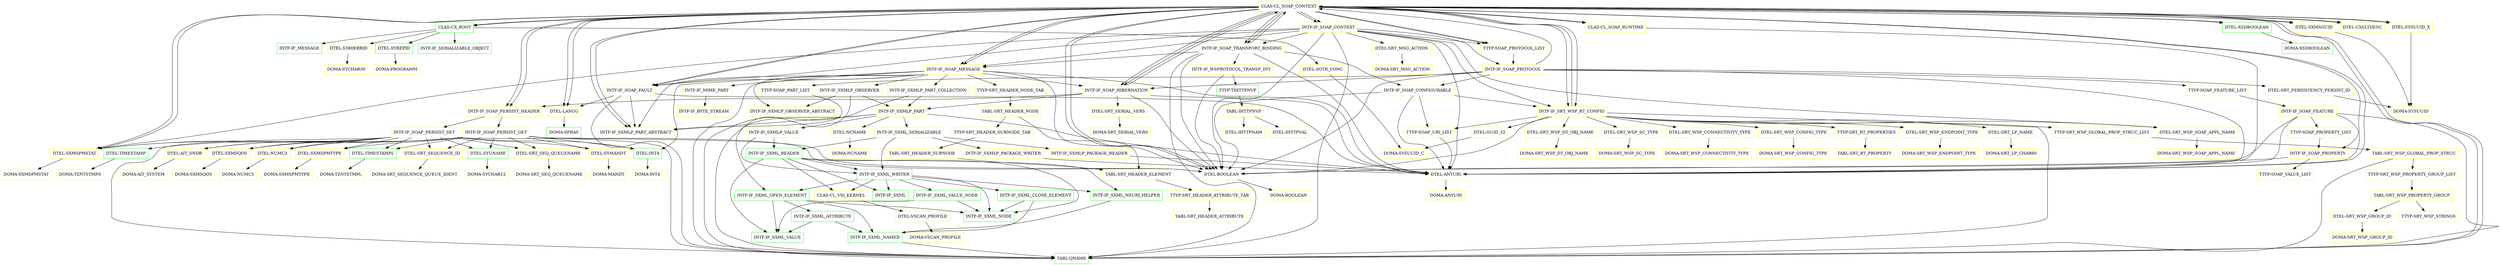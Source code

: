 digraph G {
  "CLAS-CL_SOAP_CONTEXT" [shape=box,color=yellow];
  "INTF-IF_SRT_WSP_RT_CONFIG" [shape=box,color=yellow,URL="./INTF_IF_SRT_WSP_RT_CONFIG.html"];
  "CLAS-CL_SOAP_CONTEXT" [shape=box,color=yellow,URL="./CLAS_CL_SOAP_CONTEXT.html"];
  "CLAS-CX_ROOT" [shape=box,color=green,URL="./CLAS_CX_ROOT.html"];
  "INTF-IF_SERIALIZABLE_OBJECT" [shape=box,color=green,URL="./INTF_IF_SERIALIZABLE_OBJECT.html"];
  "INTF-IF_MESSAGE" [shape=box,color=green,URL="./INTF_IF_MESSAGE.html"];
  "DTEL-SYREPID" [shape=box,color=green,URL="./DTEL_SYREPID.html"];
  "DOMA-PROGRAMM" [shape=box,color=yellow,URL="./DOMA_PROGRAMM.html"];
  "DTEL-S380ERRID" [shape=box,color=yellow,URL="./DTEL_S380ERRID.html"];
  "DOMA-SYCHAR30" [shape=box,color=yellow,URL="./DOMA_SYCHAR30.html"];
  "DTEL-SOTR_CONC" [shape=box,color=yellow,URL="./DTEL_SOTR_CONC.html"];
  "DOMA-SYSUUID_C" [shape=box,color=yellow,URL="./DOMA_SYSUUID_C.html"];
  "INTF-IF_SXMLP_PART_ABSTRACT" [shape=box,color=yellow,URL="./INTF_IF_SXMLP_PART_ABSTRACT.html"];
  "INTF-IF_SOAP_TRANSPORT_BINDING" [shape=box,color=yellow,URL="./INTF_IF_SOAP_TRANSPORT_BINDING.html"];
  "INTF-IF_WSPROTOCOL_TRANSP_INT" [shape=box,color=yellow,URL="./INTF_IF_WSPROTOCOL_TRANSP_INT.html"];
  "TTYP-TIHTTPNVP" [shape=box,color=green,URL="./TTYP_TIHTTPNVP.html"];
  "TABL-IHTTPNVP" [shape=box,color=yellow,URL="./TABL_IHTTPNVP.html"];
  "DTEL-IHTTPVAL" [shape=box,color=yellow,URL="./DTEL_IHTTPVAL.html"];
  "DTEL-IHTTPNAM" [shape=box,color=yellow,URL="./DTEL_IHTTPNAM.html"];
  "DTEL-BOOLEAN" [shape=box,color=yellow,URL="./DTEL_BOOLEAN.html"];
  "DOMA-BOOLEAN" [shape=box,color=yellow,URL="./DOMA_BOOLEAN.html"];
  "INTF-IF_SOAP_MESSAGE" [shape=box,color=yellow,URL="./INTF_IF_SOAP_MESSAGE.html"];
  "INTF-IF_SOAP_HIBERNATION" [shape=box,color=yellow,URL="./INTF_IF_SOAP_HIBERNATION.html"];
  "INTF-IF_SOAP_PERSIST_HEADER" [shape=box,color=yellow,URL="./INTF_IF_SOAP_PERSIST_HEADER.html"];
  "INTF-IF_SOAP_PERSIST_SET" [shape=box,color=yellow,URL="./INTF_IF_SOAP_PERSIST_SET.html"];
  "DTEL-INT4" [shape=box,color=green,URL="./DTEL_INT4.html"];
  "DOMA-INT4" [shape=box,color=yellow,URL="./DOMA_INT4.html"];
  "DTEL-NUMC3" [shape=box,color=yellow,URL="./DTEL_NUMC3.html"];
  "DOMA-NUMC3" [shape=box,color=yellow,URL="./DOMA_NUMC3.html"];
  "DTEL-TIMESTAMP" [shape=box,color=green,URL="./DTEL_TIMESTAMP.html"];
  "DOMA-TZNTSTMPS" [shape=box,color=yellow,URL="./DOMA_TZNTSTMPS.html"];
  "DTEL-SRT_SEQUENCE_ID" [shape=box,color=yellow,URL="./DTEL_SRT_SEQUENCE_ID.html"];
  "DOMA-SRT_SEQUENCE_QUEUE_IDENT" [shape=box,color=yellow,URL="./DOMA_SRT_SEQUENCE_QUEUE_IDENT.html"];
  "DTEL-SYUNAME" [shape=box,color=green,URL="./DTEL_SYUNAME.html"];
  "DOMA-SYCHAR12" [shape=box,color=yellow,URL="./DOMA_SYCHAR12.html"];
  "DTEL-SRT_SEQ_QUEUENAME" [shape=box,color=yellow,URL="./DTEL_SRT_SEQ_QUEUENAME.html"];
  "DOMA-SRT_SEQ_QUEUENAME" [shape=box,color=yellow,URL="./DOMA_SRT_SEQ_QUEUENAME.html"];
  "DTEL-SYMANDT" [shape=box,color=yellow,URL="./DTEL_SYMANDT.html"];
  "DOMA-MANDT" [shape=box,color=yellow,URL="./DOMA_MANDT.html"];
  "DTEL-AIT_SNDR" [shape=box,color=yellow,URL="./DTEL_AIT_SNDR.html"];
  "DOMA-AIT_SYSTEM" [shape=box,color=yellow,URL="./DOMA_AIT_SYSTEM.html"];
  "DTEL-SXMSQOS" [shape=box,color=yellow,URL="./DTEL_SXMSQOS.html"];
  "DOMA-SXMSQOS" [shape=box,color=yellow,URL="./DOMA_SXMSQOS.html"];
  "TABL-QNAME" [shape=box,color=green,URL="./TABL_QNAME.html"];
  "DTEL-SXMSPMTYPE" [shape=box,color=yellow,URL="./DTEL_SXMSPMTYPE.html"];
  "DOMA-SXMSPMTYPE" [shape=box,color=yellow,URL="./DOMA_SXMSPMTYPE.html"];
  "DTEL-SXMSPMSTAT" [shape=box,color=yellow,URL="./DTEL_SXMSPMSTAT.html"];
  "DOMA-SXMSPMSTAT" [shape=box,color=yellow,URL="./DOMA_SXMSPMSTAT.html"];
  "DTEL-TIMESTAMPL" [shape=box,color=green,URL="./DTEL_TIMESTAMPL.html"];
  "DOMA-TZNTSTMPL" [shape=box,color=yellow,URL="./DOMA_TZNTSTMPL.html"];
  "INTF-IF_SOAP_PERSIST_GET" [shape=box,color=yellow,URL="./INTF_IF_SOAP_PERSIST_GET.html"];
  "INTF-IF_SXMLP_PART" [shape=box,color=yellow,URL="./INTF_IF_SXMLP_PART.html"];
  "INTF-IF_SXML_SERIALIZABLE" [shape=box,color=yellow,URL="./INTF_IF_SXML_SERIALIZABLE.html"];
  "INTF-IF_SXMLP_PACKAGE_READER" [shape=box,color=yellow,URL="./INTF_IF_SXMLP_PACKAGE_READER.html"];
  "DTEL-ANYURI" [shape=box,color=yellow,URL="./DTEL_ANYURI.html"];
  "DOMA-ANYURI" [shape=box,color=yellow,URL="./DOMA_ANYURI.html"];
  "INTF-IF_SXML_READER" [shape=box,color=green,URL="./INTF_IF_SXML_READER.html"];
  "CLAS-CL_VSI_KERNEL" [shape=box,color=yellow,URL="./CLAS_CL_VSI_KERNEL.html"];
  "DTEL-VSCAN_PROFILE" [shape=box,color=yellow,URL="./DTEL_VSCAN_PROFILE.html"];
  "DOMA-VSCAN_PROFILE" [shape=box,color=yellow,URL="./DOMA_VSCAN_PROFILE.html"];
  "INTF-IF_SXML_WRITER" [shape=box,color=green,URL="./INTF_IF_SXML_WRITER.html"];
  "INTF-IF_SXML_NODE" [shape=box,color=green,URL="./INTF_IF_SXML_NODE.html"];
  "INTF-IF_SXML_CLOSE_ELEMENT" [shape=box,color=green,URL="./INTF_IF_SXML_CLOSE_ELEMENT.html"];
  "INTF-IF_SXML_NAMED" [shape=box,color=green,URL="./INTF_IF_SXML_NAMED.html"];
  "INTF-IF_SXML_VALUE_NODE" [shape=box,color=green,URL="./INTF_IF_SXML_VALUE_NODE.html"];
  "INTF-IF_SXML_VALUE" [shape=box,color=green,URL="./INTF_IF_SXML_VALUE.html"];
  "INTF-IF_SXML_OPEN_ELEMENT" [shape=box,color=green,URL="./INTF_IF_SXML_OPEN_ELEMENT.html"];
  "INTF-IF_SXML_ATTRIBUTE" [shape=box,color=green,URL="./INTF_IF_SXML_ATTRIBUTE.html"];
  "INTF-IF_SXML_NSURI_HELPER" [shape=box,color=green,URL="./INTF_IF_SXML_NSURI_HELPER.html"];
  "INTF-IF_SXML" [shape=box,color=green,URL="./INTF_IF_SXML.html"];
  "INTF-IF_SXMLP_PACKAGE_WRITER" [shape=box,color=yellow,URL="./INTF_IF_SXMLP_PACKAGE_WRITER.html"];
  "INTF-IF_SXMLP_VALUE" [shape=box,color=yellow,URL="./INTF_IF_SXMLP_VALUE.html"];
  "DTEL-NCNAME" [shape=box,color=yellow,URL="./DTEL_NCNAME.html"];
  "DOMA-NCNAME" [shape=box,color=yellow,URL="./DOMA_NCNAME.html"];
  "DTEL-SRT_SERIAL_VERS" [shape=box,color=yellow,URL="./DTEL_SRT_SERIAL_VERS.html"];
  "DOMA-SRT_SERIAL_VERS" [shape=box,color=yellow,URL="./DOMA_SRT_SERIAL_VERS.html"];
  "INTF-IF_SXMLP_PART_COLLECTION" [shape=box,color=yellow,URL="./INTF_IF_SXMLP_PART_COLLECTION.html"];
  "INTF-IF_SXMLP_OBSERVER_ABSTRACT" [shape=box,color=yellow,URL="./INTF_IF_SXMLP_OBSERVER_ABSTRACT.html"];
  "INTF-IF_SOAP_FAULT" [shape=box,color=yellow,URL="./INTF_IF_SOAP_FAULT.html"];
  "DTEL-LANGU" [shape=box,color=yellow,URL="./DTEL_LANGU.html"];
  "DOMA-SPRAS" [shape=box,color=green,URL="./DOMA_SPRAS.html"];
  "INTF-IF_MIME_PART" [shape=box,color=yellow,URL="./INTF_IF_MIME_PART.html"];
  "INTF-IF_BYTE_STREAM" [shape=box,color=yellow,URL="./INTF_IF_BYTE_STREAM.html"];
  "INTF-IF_SXMLP_OBSERVER" [shape=box,color=yellow,URL="./INTF_IF_SXMLP_OBSERVER.html"];
  "TTYP-SRT_HEADER_NODE_TAB" [shape=box,color=yellow,URL="./TTYP_SRT_HEADER_NODE_TAB.html"];
  "TABL-SRT_HEADER_NODE" [shape=box,color=yellow,URL="./TABL_SRT_HEADER_NODE.html"];
  "TTYP-SRT_HEADER_SUBNODE_TAB" [shape=box,color=yellow,URL="./TTYP_SRT_HEADER_SUBNODE_TAB.html"];
  "TABL-SRT_HEADER_SUBNODE" [shape=box,color=yellow,URL="./TABL_SRT_HEADER_SUBNODE.html"];
  "TABL-SRT_HEADER_ELEMENT" [shape=box,color=yellow,URL="./TABL_SRT_HEADER_ELEMENT.html"];
  "TTYP-SRT_HEADER_ATTRIBUTE_TAB" [shape=box,color=yellow,URL="./TTYP_SRT_HEADER_ATTRIBUTE_TAB.html"];
  "TABL-SRT_HEADER_ATTRIBUTE" [shape=box,color=yellow,URL="./TABL_SRT_HEADER_ATTRIBUTE.html"];
  "INTF-IF_SOAP_CONFIGURABLE" [shape=box,color=yellow,URL="./INTF_IF_SOAP_CONFIGURABLE.html"];
  "TTYP-SOAP_URI_LIST" [shape=box,color=yellow,URL="./TTYP_SOAP_URI_LIST.html"];
  "INTF-IF_SOAP_CONTEXT" [shape=box,color=yellow,URL="./INTF_IF_SOAP_CONTEXT.html"];
  "INTF-IF_SOAP_PROTOCOL" [shape=box,color=yellow,URL="./INTF_IF_SOAP_PROTOCOL.html"];
  "DTEL-SRT_PERSISTENCY_PERSIST_ID" [shape=box,color=yellow,URL="./DTEL_SRT_PERSISTENCY_PERSIST_ID.html"];
  "DOMA-SYSUUID" [shape=box,color=yellow,URL="./DOMA_SYSUUID.html"];
  "TTYP-SOAP_PART_LIST" [shape=box,color=yellow,URL="./TTYP_SOAP_PART_LIST.html"];
  "TTYP-SOAP_FEATURE_LIST" [shape=box,color=yellow,URL="./TTYP_SOAP_FEATURE_LIST.html"];
  "INTF-IF_SOAP_FEATURE" [shape=box,color=yellow,URL="./INTF_IF_SOAP_FEATURE.html"];
  "INTF-IF_SOAP_PROPERTY" [shape=box,color=yellow,URL="./INTF_IF_SOAP_PROPERTY.html"];
  "TTYP-SOAP_VALUE_LIST" [shape=box,color=yellow,URL="./TTYP_SOAP_VALUE_LIST.html"];
  "TTYP-SOAP_PROPERTY_LIST" [shape=box,color=yellow,URL="./TTYP_SOAP_PROPERTY_LIST.html"];
  "DTEL-SRT_WSP_SOAP_APPL_NAME" [shape=box,color=yellow,URL="./DTEL_SRT_WSP_SOAP_APPL_NAME.html"];
  "DOMA-SRT_WSP_SOAP_APPL_NAME" [shape=box,color=yellow,URL="./DOMA_SRT_WSP_SOAP_APPL_NAME.html"];
  "TTYP-SOAP_PROTOCOL_LIST" [shape=box,color=yellow,URL="./TTYP_SOAP_PROTOCOL_LIST.html"];
  "DTEL-SRT_MSG_ACTION" [shape=box,color=yellow,URL="./DTEL_SRT_MSG_ACTION.html"];
  "DOMA-SRT_MSG_ACTION" [shape=box,color=yellow,URL="./DOMA_SRT_MSG_ACTION.html"];
  "CLAS-CL_SOAP_RUNTIME" [shape=box,color=yellow,URL="./CLAS_CL_SOAP_RUNTIME.html"];
  "DTEL-XSDBOOLEAN" [shape=box,color=green,URL="./DTEL_XSDBOOLEAN.html"];
  "DOMA-XSDBOOLEAN" [shape=box,color=green,URL="./DOMA_XSDBOOLEAN.html"];
  "DTEL-SXMSGUID" [shape=box,color=yellow,URL="./DTEL_SXMSGUID.html"];
  "DTEL-SYSUUID_X" [shape=box,color=yellow,URL="./DTEL_SYSUUID_X.html"];
  "DTEL-CXSLTDESC" [shape=box,color=yellow,URL="./DTEL_CXSLTDESC.html"];
  "TTYP-SRT_WSP_GLOBAL_PROP_STRUC_LIST" [shape=box,color=yellow,URL="./TTYP_SRT_WSP_GLOBAL_PROP_STRUC_LIST.html"];
  "TABL-SRT_WSP_GLOBAL_PROP_STRUC" [shape=box,color=yellow,URL="./TABL_SRT_WSP_GLOBAL_PROP_STRUC.html"];
  "TTYP-SRT_WSP_PROPERTY_GROUP_LIST" [shape=box,color=yellow,URL="./TTYP_SRT_WSP_PROPERTY_GROUP_LIST.html"];
  "TABL-SRT_WSP_PROPERTY_GROUP" [shape=box,color=yellow,URL="./TABL_SRT_WSP_PROPERTY_GROUP.html"];
  "TTYP-SRT_WSP_STRINGS" [shape=box,color=yellow,URL="./TTYP_SRT_WSP_STRINGS.html"];
  "DTEL-SRT_WSP_GROUP_ID" [shape=box,color=yellow,URL="./DTEL_SRT_WSP_GROUP_ID.html"];
  "DOMA-SRT_WSP_GROUP_ID" [shape=box,color=yellow,URL="./DOMA_SRT_WSP_GROUP_ID.html"];
  "TTYP-SRT_RT_PROPERTIES" [shape=box,color=yellow,URL="./TTYP_SRT_RT_PROPERTIES.html"];
  "TABL-SRT_RT_PROPERTY" [shape=box,color=yellow,URL="./TABL_SRT_RT_PROPERTY.html"];
  "DTEL-SRT_WSP_ENDPOINT_TYPE" [shape=box,color=yellow,URL="./DTEL_SRT_WSP_ENDPOINT_TYPE.html"];
  "DOMA-SRT_WSP_ENDPOINT_TYPE" [shape=box,color=yellow,URL="./DOMA_SRT_WSP_ENDPOINT_TYPE.html"];
  "DTEL-SRT_LP_NAME" [shape=box,color=yellow,URL="./DTEL_SRT_LP_NAME.html"];
  "DOMA-SRT_LP_CHAR60" [shape=box,color=yellow,URL="./DOMA_SRT_LP_CHAR60.html"];
  "DTEL-SRT_WSP_DT_OBJ_NAME" [shape=box,color=yellow,URL="./DTEL_SRT_WSP_DT_OBJ_NAME.html"];
  "DOMA-SRT_WSP_DT_OBJ_NAME" [shape=box,color=yellow,URL="./DOMA_SRT_WSP_DT_OBJ_NAME.html"];
  "DTEL-GUID_32" [shape=box,color=yellow,URL="./DTEL_GUID_32.html"];
  "DTEL-SRT_WSP_SC_TYPE" [shape=box,color=yellow,URL="./DTEL_SRT_WSP_SC_TYPE.html"];
  "DOMA-SRT_WSP_SC_TYPE" [shape=box,color=yellow,URL="./DOMA_SRT_WSP_SC_TYPE.html"];
  "DTEL-SRT_WSP_CONNECTIVITY_TYPE" [shape=box,color=yellow,URL="./DTEL_SRT_WSP_CONNECTIVITY_TYPE.html"];
  "DOMA-SRT_WSP_CONNECTIVITY_TYPE" [shape=box,color=yellow,URL="./DOMA_SRT_WSP_CONNECTIVITY_TYPE.html"];
  "DTEL-SRT_WSP_CONFIG_TYPE" [shape=box,color=yellow,URL="./DTEL_SRT_WSP_CONFIG_TYPE.html"];
  "DOMA-SRT_WSP_CONFIG_TYPE" [shape=box,color=yellow,URL="./DOMA_SRT_WSP_CONFIG_TYPE.html"];
  "CLAS-CL_SOAP_CONTEXT" -> "DTEL-CXSLTDESC";
  "CLAS-CL_SOAP_CONTEXT" -> "DTEL-BOOLEAN";
  "CLAS-CL_SOAP_CONTEXT" -> "TTYP-SOAP_PROTOCOL_LIST";
  "CLAS-CL_SOAP_CONTEXT" -> "DTEL-SYSUUID_X";
  "CLAS-CL_SOAP_CONTEXT" -> "DTEL-SXMSGUID";
  "CLAS-CL_SOAP_CONTEXT" -> "TABL-QNAME";
  "CLAS-CL_SOAP_CONTEXT" -> "DTEL-XSDBOOLEAN";
  "CLAS-CL_SOAP_CONTEXT" -> "DTEL-SXMSPMSTAT";
  "CLAS-CL_SOAP_CONTEXT" -> "DTEL-ANYURI";
  "CLAS-CL_SOAP_CONTEXT" -> "DTEL-LANGU";
  "CLAS-CL_SOAP_CONTEXT" -> "CLAS-CL_SOAP_RUNTIME";
  "CLAS-CL_SOAP_CONTEXT" -> "INTF-IF_SOAP_CONTEXT";
  "CLAS-CL_SOAP_CONTEXT" -> "INTF-IF_SOAP_HIBERNATION";
  "CLAS-CL_SOAP_CONTEXT" -> "INTF-IF_SOAP_FAULT";
  "CLAS-CL_SOAP_CONTEXT" -> "INTF-IF_SOAP_PERSIST_HEADER";
  "CLAS-CL_SOAP_CONTEXT" -> "INTF-IF_SOAP_MESSAGE";
  "CLAS-CL_SOAP_CONTEXT" -> "INTF-IF_SOAP_TRANSPORT_BINDING";
  "CLAS-CL_SOAP_CONTEXT" -> "INTF-IF_SXMLP_PART_ABSTRACT";
  "CLAS-CL_SOAP_CONTEXT" -> "CLAS-CX_ROOT";
  "CLAS-CL_SOAP_CONTEXT" -> "INTF-IF_SRT_WSP_RT_CONFIG";
  "INTF-IF_SRT_WSP_RT_CONFIG" -> "DTEL-SRT_WSP_CONFIG_TYPE";
  "INTF-IF_SRT_WSP_RT_CONFIG" -> "DTEL-SRT_WSP_CONNECTIVITY_TYPE";
  "INTF-IF_SRT_WSP_RT_CONFIG" -> "DTEL-SRT_WSP_SC_TYPE";
  "INTF-IF_SRT_WSP_RT_CONFIG" -> "DTEL-GUID_32";
  "INTF-IF_SRT_WSP_RT_CONFIG" -> "DTEL-SRT_WSP_DT_OBJ_NAME";
  "INTF-IF_SRT_WSP_RT_CONFIG" -> "TABL-QNAME";
  "INTF-IF_SRT_WSP_RT_CONFIG" -> "DTEL-SRT_LP_NAME";
  "INTF-IF_SRT_WSP_RT_CONFIG" -> "DTEL-SRT_WSP_SOAP_APPL_NAME";
  "INTF-IF_SRT_WSP_RT_CONFIG" -> "DTEL-SRT_WSP_ENDPOINT_TYPE";
  "INTF-IF_SRT_WSP_RT_CONFIG" -> "DTEL-BOOLEAN";
  "INTF-IF_SRT_WSP_RT_CONFIG" -> "TTYP-SOAP_URI_LIST";
  "INTF-IF_SRT_WSP_RT_CONFIG" -> "TTYP-SRT_RT_PROPERTIES";
  "INTF-IF_SRT_WSP_RT_CONFIG" -> "TTYP-SRT_WSP_GLOBAL_PROP_STRUC_LIST";
  "INTF-IF_SRT_WSP_RT_CONFIG" -> "CLAS-CL_SOAP_CONTEXT";
  "CLAS-CL_SOAP_CONTEXT" -> "DTEL-CXSLTDESC";
  "CLAS-CL_SOAP_CONTEXT" -> "DTEL-BOOLEAN";
  "CLAS-CL_SOAP_CONTEXT" -> "TTYP-SOAP_PROTOCOL_LIST";
  "CLAS-CL_SOAP_CONTEXT" -> "DTEL-SYSUUID_X";
  "CLAS-CL_SOAP_CONTEXT" -> "DTEL-SXMSGUID";
  "CLAS-CL_SOAP_CONTEXT" -> "TABL-QNAME";
  "CLAS-CL_SOAP_CONTEXT" -> "DTEL-XSDBOOLEAN";
  "CLAS-CL_SOAP_CONTEXT" -> "DTEL-SXMSPMSTAT";
  "CLAS-CL_SOAP_CONTEXT" -> "DTEL-ANYURI";
  "CLAS-CL_SOAP_CONTEXT" -> "DTEL-LANGU";
  "CLAS-CL_SOAP_CONTEXT" -> "CLAS-CL_SOAP_RUNTIME";
  "CLAS-CL_SOAP_CONTEXT" -> "INTF-IF_SOAP_CONTEXT";
  "CLAS-CL_SOAP_CONTEXT" -> "INTF-IF_SOAP_HIBERNATION";
  "CLAS-CL_SOAP_CONTEXT" -> "INTF-IF_SOAP_FAULT";
  "CLAS-CL_SOAP_CONTEXT" -> "INTF-IF_SOAP_PERSIST_HEADER";
  "CLAS-CL_SOAP_CONTEXT" -> "INTF-IF_SOAP_MESSAGE";
  "CLAS-CL_SOAP_CONTEXT" -> "INTF-IF_SOAP_TRANSPORT_BINDING";
  "CLAS-CL_SOAP_CONTEXT" -> "INTF-IF_SXMLP_PART_ABSTRACT";
  "CLAS-CL_SOAP_CONTEXT" -> "CLAS-CX_ROOT";
  "CLAS-CL_SOAP_CONTEXT" -> "INTF-IF_SRT_WSP_RT_CONFIG";
  "CLAS-CX_ROOT" -> "DTEL-SOTR_CONC";
  "CLAS-CX_ROOT" -> "DTEL-S380ERRID";
  "CLAS-CX_ROOT" -> "DTEL-SYREPID";
  "CLAS-CX_ROOT" -> "INTF-IF_MESSAGE";
  "CLAS-CX_ROOT" -> "INTF-IF_SERIALIZABLE_OBJECT";
  "DTEL-SYREPID" -> "DOMA-PROGRAMM";
  "DTEL-S380ERRID" -> "DOMA-SYCHAR30";
  "DTEL-SOTR_CONC" -> "DOMA-SYSUUID_C";
  "INTF-IF_SOAP_TRANSPORT_BINDING" -> "DTEL-ANYURI";
  "INTF-IF_SOAP_TRANSPORT_BINDING" -> "DTEL-BOOLEAN";
  "INTF-IF_SOAP_TRANSPORT_BINDING" -> "TABL-QNAME";
  "INTF-IF_SOAP_TRANSPORT_BINDING" -> "INTF-IF_SOAP_CONFIGURABLE";
  "INTF-IF_SOAP_TRANSPORT_BINDING" -> "CLAS-CL_SOAP_CONTEXT";
  "INTF-IF_SOAP_TRANSPORT_BINDING" -> "INTF-IF_SOAP_MESSAGE";
  "INTF-IF_SOAP_TRANSPORT_BINDING" -> "INTF-IF_WSPROTOCOL_TRANSP_INT";
  "INTF-IF_WSPROTOCOL_TRANSP_INT" -> "DTEL-BOOLEAN";
  "INTF-IF_WSPROTOCOL_TRANSP_INT" -> "TTYP-TIHTTPNVP";
  "TTYP-TIHTTPNVP" -> "TABL-IHTTPNVP";
  "TABL-IHTTPNVP" -> "DTEL-IHTTPNAM";
  "TABL-IHTTPNVP" -> "DTEL-IHTTPVAL";
  "DTEL-BOOLEAN" -> "DOMA-BOOLEAN";
  "INTF-IF_SOAP_MESSAGE" -> "DTEL-BOOLEAN";
  "INTF-IF_SOAP_MESSAGE" -> "TABL-QNAME";
  "INTF-IF_SOAP_MESSAGE" -> "DTEL-ANYURI";
  "INTF-IF_SOAP_MESSAGE" -> "TTYP-SRT_HEADER_NODE_TAB";
  "INTF-IF_SOAP_MESSAGE" -> "DTEL-INT4";
  "INTF-IF_SOAP_MESSAGE" -> "INTF-IF_SXMLP_OBSERVER";
  "INTF-IF_SOAP_MESSAGE" -> "INTF-IF_MIME_PART";
  "INTF-IF_SOAP_MESSAGE" -> "INTF-IF_SOAP_FAULT";
  "INTF-IF_SOAP_MESSAGE" -> "INTF-IF_SXMLP_PART_ABSTRACT";
  "INTF-IF_SOAP_MESSAGE" -> "INTF-IF_SXMLP_OBSERVER_ABSTRACT";
  "INTF-IF_SOAP_MESSAGE" -> "INTF-IF_SXMLP_PART_COLLECTION";
  "INTF-IF_SOAP_MESSAGE" -> "INTF-IF_SOAP_HIBERNATION";
  "INTF-IF_SOAP_HIBERNATION" -> "DTEL-ANYURI";
  "INTF-IF_SOAP_HIBERNATION" -> "DTEL-SRT_SERIAL_VERS";
  "INTF-IF_SOAP_HIBERNATION" -> "DTEL-BOOLEAN";
  "INTF-IF_SOAP_HIBERNATION" -> "INTF-IF_SXMLP_PART";
  "INTF-IF_SOAP_HIBERNATION" -> "INTF-IF_SOAP_PERSIST_HEADER";
  "INTF-IF_SOAP_HIBERNATION" -> "CLAS-CL_SOAP_CONTEXT";
  "INTF-IF_SOAP_PERSIST_HEADER" -> "INTF-IF_SOAP_PERSIST_GET";
  "INTF-IF_SOAP_PERSIST_HEADER" -> "INTF-IF_SOAP_PERSIST_SET";
  "INTF-IF_SOAP_PERSIST_SET" -> "DTEL-TIMESTAMPL";
  "INTF-IF_SOAP_PERSIST_SET" -> "DTEL-SXMSPMSTAT";
  "INTF-IF_SOAP_PERSIST_SET" -> "DTEL-BOOLEAN";
  "INTF-IF_SOAP_PERSIST_SET" -> "DTEL-SXMSPMTYPE";
  "INTF-IF_SOAP_PERSIST_SET" -> "TABL-QNAME";
  "INTF-IF_SOAP_PERSIST_SET" -> "DTEL-SXMSQOS";
  "INTF-IF_SOAP_PERSIST_SET" -> "DTEL-AIT_SNDR";
  "INTF-IF_SOAP_PERSIST_SET" -> "DTEL-SYMANDT";
  "INTF-IF_SOAP_PERSIST_SET" -> "DTEL-SRT_SEQ_QUEUENAME";
  "INTF-IF_SOAP_PERSIST_SET" -> "DTEL-SYUNAME";
  "INTF-IF_SOAP_PERSIST_SET" -> "DTEL-SRT_SEQUENCE_ID";
  "INTF-IF_SOAP_PERSIST_SET" -> "DTEL-TIMESTAMP";
  "INTF-IF_SOAP_PERSIST_SET" -> "DTEL-NUMC3";
  "INTF-IF_SOAP_PERSIST_SET" -> "DTEL-INT4";
  "DTEL-INT4" -> "DOMA-INT4";
  "DTEL-NUMC3" -> "DOMA-NUMC3";
  "DTEL-TIMESTAMP" -> "DOMA-TZNTSTMPS";
  "DTEL-SRT_SEQUENCE_ID" -> "DOMA-SRT_SEQUENCE_QUEUE_IDENT";
  "DTEL-SYUNAME" -> "DOMA-SYCHAR12";
  "DTEL-SRT_SEQ_QUEUENAME" -> "DOMA-SRT_SEQ_QUEUENAME";
  "DTEL-SYMANDT" -> "DOMA-MANDT";
  "DTEL-AIT_SNDR" -> "DOMA-AIT_SYSTEM";
  "DTEL-SXMSQOS" -> "DOMA-SXMSQOS";
  "DTEL-SXMSPMTYPE" -> "DOMA-SXMSPMTYPE";
  "DTEL-SXMSPMSTAT" -> "DOMA-SXMSPMSTAT";
  "DTEL-TIMESTAMPL" -> "DOMA-TZNTSTMPL";
  "INTF-IF_SOAP_PERSIST_GET" -> "TABL-QNAME";
  "INTF-IF_SOAP_PERSIST_GET" -> "DTEL-SRT_SEQ_QUEUENAME";
  "INTF-IF_SOAP_PERSIST_GET" -> "DTEL-SRT_SEQUENCE_ID";
  "INTF-IF_SOAP_PERSIST_GET" -> "DTEL-AIT_SNDR";
  "INTF-IF_SOAP_PERSIST_GET" -> "DTEL-SXMSPMSTAT";
  "INTF-IF_SOAP_PERSIST_GET" -> "DTEL-BOOLEAN";
  "INTF-IF_SOAP_PERSIST_GET" -> "DTEL-SXMSPMTYPE";
  "INTF-IF_SOAP_PERSIST_GET" -> "DTEL-SXMSQOS";
  "INTF-IF_SOAP_PERSIST_GET" -> "DTEL-SYMANDT";
  "INTF-IF_SOAP_PERSIST_GET" -> "DTEL-SYUNAME";
  "INTF-IF_SOAP_PERSIST_GET" -> "DTEL-TIMESTAMPL";
  "INTF-IF_SOAP_PERSIST_GET" -> "DTEL-NUMC3";
  "INTF-IF_SOAP_PERSIST_GET" -> "DTEL-INT4";
  "INTF-IF_SXMLP_PART" -> "DTEL-ANYURI";
  "INTF-IF_SXMLP_PART" -> "TABL-QNAME";
  "INTF-IF_SXMLP_PART" -> "DTEL-NCNAME";
  "INTF-IF_SXMLP_PART" -> "INTF-IF_SXMLP_VALUE";
  "INTF-IF_SXMLP_PART" -> "INTF-IF_SXML_SERIALIZABLE";
  "INTF-IF_SXMLP_PART" -> "INTF-IF_SXMLP_PART_ABSTRACT";
  "INTF-IF_SXML_SERIALIZABLE" -> "INTF-IF_SXML_WRITER";
  "INTF-IF_SXML_SERIALIZABLE" -> "INTF-IF_SXMLP_PACKAGE_WRITER";
  "INTF-IF_SXML_SERIALIZABLE" -> "INTF-IF_SXML_READER";
  "INTF-IF_SXML_SERIALIZABLE" -> "INTF-IF_SXMLP_PACKAGE_READER";
  "INTF-IF_SXMLP_PACKAGE_READER" -> "DTEL-ANYURI";
  "DTEL-ANYURI" -> "DOMA-ANYURI";
  "INTF-IF_SXML_READER" -> "INTF-IF_SXML_NODE";
  "INTF-IF_SXML_READER" -> "INTF-IF_SXML_VALUE";
  "INTF-IF_SXML_READER" -> "INTF-IF_SXML";
  "INTF-IF_SXML_READER" -> "INTF-IF_SXML_NSURI_HELPER";
  "INTF-IF_SXML_READER" -> "INTF-IF_SXML_WRITER";
  "INTF-IF_SXML_READER" -> "CLAS-CL_VSI_KERNEL";
  "CLAS-CL_VSI_KERNEL" -> "DTEL-VSCAN_PROFILE";
  "DTEL-VSCAN_PROFILE" -> "DOMA-VSCAN_PROFILE";
  "INTF-IF_SXML_WRITER" -> "INTF-IF_SXML";
  "INTF-IF_SXML_WRITER" -> "INTF-IF_SXML_NSURI_HELPER";
  "INTF-IF_SXML_WRITER" -> "INTF-IF_SXML_OPEN_ELEMENT";
  "INTF-IF_SXML_WRITER" -> "INTF-IF_SXML_VALUE_NODE";
  "INTF-IF_SXML_WRITER" -> "INTF-IF_SXML_CLOSE_ELEMENT";
  "INTF-IF_SXML_WRITER" -> "INTF-IF_SXML_NODE";
  "INTF-IF_SXML_WRITER" -> "CLAS-CL_VSI_KERNEL";
  "INTF-IF_SXML_CLOSE_ELEMENT" -> "INTF-IF_SXML_NAMED";
  "INTF-IF_SXML_CLOSE_ELEMENT" -> "INTF-IF_SXML_NODE";
  "INTF-IF_SXML_NAMED" -> "TABL-QNAME";
  "INTF-IF_SXML_VALUE_NODE" -> "INTF-IF_SXML_NODE";
  "INTF-IF_SXML_VALUE_NODE" -> "INTF-IF_SXML_VALUE";
  "INTF-IF_SXML_OPEN_ELEMENT" -> "INTF-IF_SXML_NAMED";
  "INTF-IF_SXML_OPEN_ELEMENT" -> "INTF-IF_SXML_NODE";
  "INTF-IF_SXML_OPEN_ELEMENT" -> "INTF-IF_SXML_ATTRIBUTE";
  "INTF-IF_SXML_OPEN_ELEMENT" -> "INTF-IF_SXML_VALUE";
  "INTF-IF_SXML_ATTRIBUTE" -> "INTF-IF_SXML_NAMED";
  "INTF-IF_SXML_ATTRIBUTE" -> "INTF-IF_SXML_VALUE";
  "INTF-IF_SXML_NSURI_HELPER" -> "INTF-IF_SXML_NAMED";
  "INTF-IF_SXMLP_PACKAGE_WRITER" -> "DTEL-ANYURI";
  "INTF-IF_SXMLP_VALUE" -> "INTF-IF_SXML_WRITER";
  "INTF-IF_SXMLP_VALUE" -> "INTF-IF_SXML_READER";
  "DTEL-NCNAME" -> "DOMA-NCNAME";
  "DTEL-SRT_SERIAL_VERS" -> "DOMA-SRT_SERIAL_VERS";
  "INTF-IF_SXMLP_PART_COLLECTION" -> "TABL-QNAME";
  "INTF-IF_SXMLP_PART_COLLECTION" -> "INTF-IF_SXMLP_PART";
  "INTF-IF_SOAP_FAULT" -> "DTEL-ANYURI";
  "INTF-IF_SOAP_FAULT" -> "TABL-QNAME";
  "INTF-IF_SOAP_FAULT" -> "DTEL-LANGU";
  "INTF-IF_SOAP_FAULT" -> "INTF-IF_SXMLP_PART_ABSTRACT";
  "DTEL-LANGU" -> "DOMA-SPRAS";
  "INTF-IF_MIME_PART" -> "INTF-IF_BYTE_STREAM";
  "INTF-IF_SXMLP_OBSERVER" -> "INTF-IF_SXML_OPEN_ELEMENT";
  "INTF-IF_SXMLP_OBSERVER" -> "INTF-IF_SXMLP_PART";
  "INTF-IF_SXMLP_OBSERVER" -> "INTF-IF_SXMLP_OBSERVER_ABSTRACT";
  "TTYP-SRT_HEADER_NODE_TAB" -> "TABL-SRT_HEADER_NODE";
  "TABL-SRT_HEADER_NODE" -> "TABL-SRT_HEADER_ELEMENT";
  "TABL-SRT_HEADER_NODE" -> "TTYP-SRT_HEADER_SUBNODE_TAB";
  "TTYP-SRT_HEADER_SUBNODE_TAB" -> "TABL-SRT_HEADER_SUBNODE";
  "TABL-SRT_HEADER_SUBNODE" -> "TABL-SRT_HEADER_ELEMENT";
  "TABL-SRT_HEADER_ELEMENT" -> "TTYP-SRT_HEADER_ATTRIBUTE_TAB";
  "TTYP-SRT_HEADER_ATTRIBUTE_TAB" -> "TABL-SRT_HEADER_ATTRIBUTE";
  "INTF-IF_SOAP_CONFIGURABLE" -> "TTYP-SOAP_URI_LIST";
  "INTF-IF_SOAP_CONFIGURABLE" -> "DTEL-ANYURI";
  "INTF-IF_SOAP_CONFIGURABLE" -> "DTEL-BOOLEAN";
  "INTF-IF_SOAP_CONFIGURABLE" -> "INTF-IF_SRT_WSP_RT_CONFIG";
  "TTYP-SOAP_URI_LIST" -> "DTEL-ANYURI";
  "INTF-IF_SOAP_CONTEXT" -> "DTEL-SXMSPMSTAT";
  "INTF-IF_SOAP_CONTEXT" -> "DTEL-SRT_MSG_ACTION";
  "INTF-IF_SOAP_CONTEXT" -> "TABL-QNAME";
  "INTF-IF_SOAP_CONTEXT" -> "DTEL-BOOLEAN";
  "INTF-IF_SOAP_CONTEXT" -> "TTYP-SOAP_PROTOCOL_LIST";
  "INTF-IF_SOAP_CONTEXT" -> "DTEL-ANYURI";
  "INTF-IF_SOAP_CONTEXT" -> "DTEL-SRT_WSP_SOAP_APPL_NAME";
  "INTF-IF_SOAP_CONTEXT" -> "INTF-IF_SRT_WSP_RT_CONFIG";
  "INTF-IF_SOAP_CONTEXT" -> "INTF-IF_SOAP_FAULT";
  "INTF-IF_SOAP_CONTEXT" -> "INTF-IF_SOAP_PROTOCOL";
  "INTF-IF_SOAP_CONTEXT" -> "INTF-IF_SOAP_MESSAGE";
  "INTF-IF_SOAP_CONTEXT" -> "INTF-IF_SOAP_TRANSPORT_BINDING";
  "INTF-IF_SOAP_PROTOCOL" -> "DTEL-ANYURI";
  "INTF-IF_SOAP_PROTOCOL" -> "TTYP-SOAP_FEATURE_LIST";
  "INTF-IF_SOAP_PROTOCOL" -> "TTYP-SOAP_PART_LIST";
  "INTF-IF_SOAP_PROTOCOL" -> "DTEL-BOOLEAN";
  "INTF-IF_SOAP_PROTOCOL" -> "DTEL-SRT_PERSISTENCY_PERSIST_ID";
  "INTF-IF_SOAP_PROTOCOL" -> "INTF-IF_SOAP_CONFIGURABLE";
  "INTF-IF_SOAP_PROTOCOL" -> "CLAS-CL_SOAP_CONTEXT";
  "INTF-IF_SOAP_PROTOCOL" -> "INTF-IF_SOAP_HIBERNATION";
  "DTEL-SRT_PERSISTENCY_PERSIST_ID" -> "DOMA-SYSUUID";
  "TTYP-SOAP_PART_LIST" -> "INTF-IF_SXMLP_PART_ABSTRACT";
  "TTYP-SOAP_FEATURE_LIST" -> "INTF-IF_SOAP_FEATURE";
  "INTF-IF_SOAP_FEATURE" -> "DTEL-ANYURI";
  "INTF-IF_SOAP_FEATURE" -> "TABL-QNAME";
  "INTF-IF_SOAP_FEATURE" -> "DTEL-BOOLEAN";
  "INTF-IF_SOAP_FEATURE" -> "TTYP-SOAP_PROPERTY_LIST";
  "INTF-IF_SOAP_FEATURE" -> "INTF-IF_SOAP_PROPERTY";
  "INTF-IF_SOAP_PROPERTY" -> "DTEL-BOOLEAN";
  "INTF-IF_SOAP_PROPERTY" -> "TTYP-SOAP_VALUE_LIST";
  "TTYP-SOAP_PROPERTY_LIST" -> "INTF-IF_SOAP_PROPERTY";
  "DTEL-SRT_WSP_SOAP_APPL_NAME" -> "DOMA-SRT_WSP_SOAP_APPL_NAME";
  "TTYP-SOAP_PROTOCOL_LIST" -> "INTF-IF_SOAP_PROTOCOL";
  "DTEL-SRT_MSG_ACTION" -> "DOMA-SRT_MSG_ACTION";
  "CLAS-CL_SOAP_RUNTIME" -> "DTEL-ANYURI";
  "DTEL-XSDBOOLEAN" -> "DOMA-XSDBOOLEAN";
  "DTEL-SXMSGUID" -> "DOMA-SYSUUID";
  "DTEL-SYSUUID_X" -> "DOMA-SYSUUID";
  "TTYP-SRT_WSP_GLOBAL_PROP_STRUC_LIST" -> "TABL-SRT_WSP_GLOBAL_PROP_STRUC";
  "TABL-SRT_WSP_GLOBAL_PROP_STRUC" -> "TABL-QNAME";
  "TABL-SRT_WSP_GLOBAL_PROP_STRUC" -> "TTYP-SRT_WSP_PROPERTY_GROUP_LIST";
  "TTYP-SRT_WSP_PROPERTY_GROUP_LIST" -> "TABL-SRT_WSP_PROPERTY_GROUP";
  "TABL-SRT_WSP_PROPERTY_GROUP" -> "DTEL-SRT_WSP_GROUP_ID";
  "TABL-SRT_WSP_PROPERTY_GROUP" -> "TTYP-SRT_WSP_STRINGS";
  "DTEL-SRT_WSP_GROUP_ID" -> "DOMA-SRT_WSP_GROUP_ID";
  "TTYP-SRT_RT_PROPERTIES" -> "TABL-SRT_RT_PROPERTY";
  "DTEL-SRT_WSP_ENDPOINT_TYPE" -> "DOMA-SRT_WSP_ENDPOINT_TYPE";
  "DTEL-SRT_LP_NAME" -> "DOMA-SRT_LP_CHAR60";
  "DTEL-SRT_WSP_DT_OBJ_NAME" -> "DOMA-SRT_WSP_DT_OBJ_NAME";
  "DTEL-GUID_32" -> "DOMA-SYSUUID_C";
  "DTEL-SRT_WSP_SC_TYPE" -> "DOMA-SRT_WSP_SC_TYPE";
  "DTEL-SRT_WSP_CONNECTIVITY_TYPE" -> "DOMA-SRT_WSP_CONNECTIVITY_TYPE";
  "DTEL-SRT_WSP_CONFIG_TYPE" -> "DOMA-SRT_WSP_CONFIG_TYPE";
}
